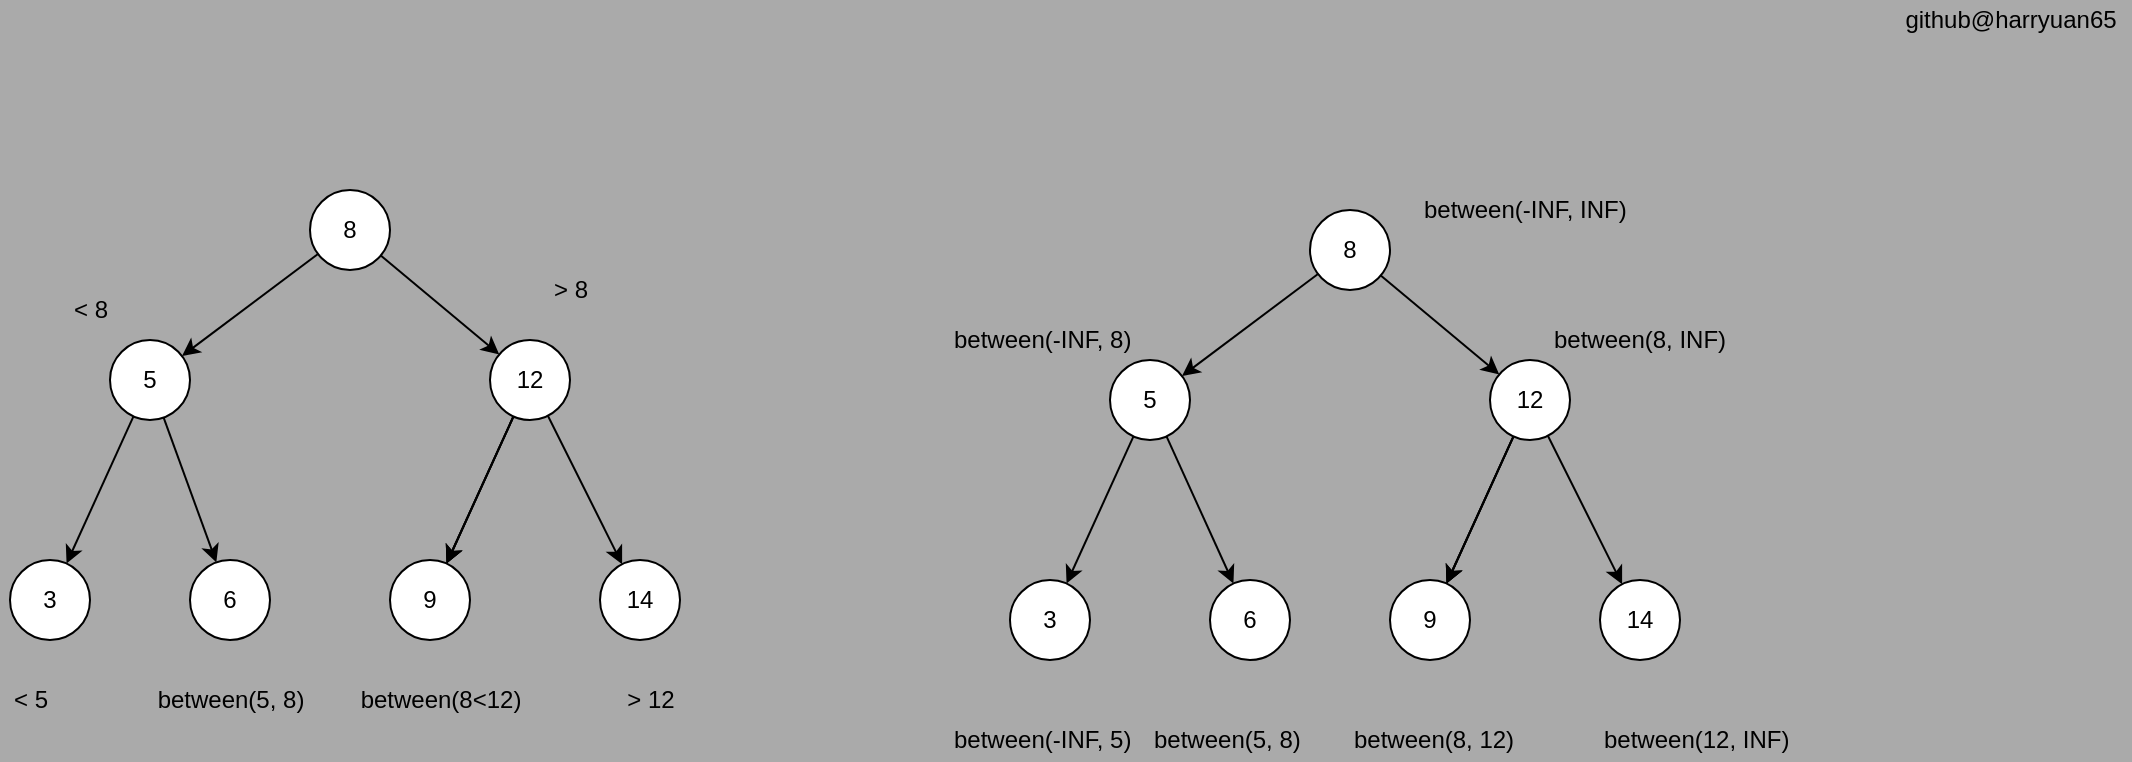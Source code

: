 <mxfile>
    <diagram id="hjsdSuonLF5NlVJBbi4d" name="Page-1">
        <mxGraphModel dx="797" dy="586" grid="1" gridSize="10" guides="1" tooltips="1" connect="1" arrows="1" fold="1" page="1" pageScale="1" pageWidth="827" pageHeight="1169" background="#aaa" math="0" shadow="0">
            <root>
                <mxCell id="0"/>
                <mxCell id="1" parent="0"/>
                <mxCell id="4" value="" style="edgeStyle=none;html=1;" parent="1" source="2" target="3" edge="1">
                    <mxGeometry relative="1" as="geometry"/>
                </mxCell>
                <mxCell id="6" value="" style="edgeStyle=none;html=1;" parent="1" source="2" target="5" edge="1">
                    <mxGeometry relative="1" as="geometry"/>
                </mxCell>
                <mxCell id="2" value="8" style="ellipse;whiteSpace=wrap;html=1;aspect=fixed;" parent="1" vertex="1">
                    <mxGeometry x="210" y="115" width="40" height="40" as="geometry"/>
                </mxCell>
                <mxCell id="17" value="" style="edgeStyle=none;html=1;" edge="1" parent="1" source="3" target="16">
                    <mxGeometry relative="1" as="geometry"/>
                </mxCell>
                <mxCell id="19" value="" style="edgeStyle=none;html=1;" edge="1" parent="1" source="3" target="18">
                    <mxGeometry relative="1" as="geometry"/>
                </mxCell>
                <mxCell id="3" value="5" style="ellipse;whiteSpace=wrap;html=1;aspect=fixed;" parent="1" vertex="1">
                    <mxGeometry x="110" y="190" width="40" height="40" as="geometry"/>
                </mxCell>
                <mxCell id="8" value="" style="edgeStyle=none;html=1;" parent="1" source="5" target="7" edge="1">
                    <mxGeometry relative="1" as="geometry"/>
                </mxCell>
                <mxCell id="9" value="" style="edgeStyle=none;html=1;" parent="1" source="5" target="7" edge="1">
                    <mxGeometry relative="1" as="geometry"/>
                </mxCell>
                <mxCell id="10" value="" style="edgeStyle=none;html=1;" parent="1" source="5" target="7" edge="1">
                    <mxGeometry relative="1" as="geometry"/>
                </mxCell>
                <mxCell id="12" value="" style="edgeStyle=none;html=1;" parent="1" source="5" target="11" edge="1">
                    <mxGeometry relative="1" as="geometry"/>
                </mxCell>
                <mxCell id="5" value="12" style="ellipse;whiteSpace=wrap;html=1;aspect=fixed;" parent="1" vertex="1">
                    <mxGeometry x="300" y="190" width="40" height="40" as="geometry"/>
                </mxCell>
                <mxCell id="7" value="9" style="ellipse;whiteSpace=wrap;html=1;aspect=fixed;" parent="1" vertex="1">
                    <mxGeometry x="250" y="300" width="40" height="40" as="geometry"/>
                </mxCell>
                <mxCell id="11" value="14" style="ellipse;whiteSpace=wrap;html=1;aspect=fixed;" parent="1" vertex="1">
                    <mxGeometry x="355" y="300" width="40" height="40" as="geometry"/>
                </mxCell>
                <mxCell id="16" value="3" style="ellipse;whiteSpace=wrap;html=1;aspect=fixed;" vertex="1" parent="1">
                    <mxGeometry x="60" y="300" width="40" height="40" as="geometry"/>
                </mxCell>
                <mxCell id="18" value="6" style="ellipse;whiteSpace=wrap;html=1;aspect=fixed;" vertex="1" parent="1">
                    <mxGeometry x="150" y="300" width="40" height="40" as="geometry"/>
                </mxCell>
                <mxCell id="20" value="&amp;lt; 5" style="text;html=1;align=center;verticalAlign=middle;resizable=0;points=[];autosize=1;strokeColor=none;fillColor=none;" vertex="1" parent="1">
                    <mxGeometry x="55" y="360" width="30" height="20" as="geometry"/>
                </mxCell>
                <mxCell id="21" value="between(5, 8)" style="text;html=1;align=center;verticalAlign=middle;resizable=0;points=[];autosize=1;strokeColor=none;fillColor=none;" vertex="1" parent="1">
                    <mxGeometry x="125" y="360" width="90" height="20" as="geometry"/>
                </mxCell>
                <mxCell id="22" value="between(8&amp;lt;12)" style="text;html=1;align=center;verticalAlign=middle;resizable=0;points=[];autosize=1;strokeColor=none;fillColor=none;" vertex="1" parent="1">
                    <mxGeometry x="225" y="360" width="100" height="20" as="geometry"/>
                </mxCell>
                <mxCell id="23" value="&amp;gt; 12" style="text;html=1;align=center;verticalAlign=middle;resizable=0;points=[];autosize=1;strokeColor=none;fillColor=none;" vertex="1" parent="1">
                    <mxGeometry x="360" y="360" width="40" height="20" as="geometry"/>
                </mxCell>
                <mxCell id="27" value="" style="edgeStyle=none;html=1;" edge="1" parent="1" source="29" target="32">
                    <mxGeometry relative="1" as="geometry"/>
                </mxCell>
                <mxCell id="28" value="" style="edgeStyle=none;html=1;" edge="1" parent="1" source="29" target="37">
                    <mxGeometry relative="1" as="geometry"/>
                </mxCell>
                <mxCell id="29" value="8" style="ellipse;whiteSpace=wrap;html=1;aspect=fixed;" vertex="1" parent="1">
                    <mxGeometry x="710" y="125" width="40" height="40" as="geometry"/>
                </mxCell>
                <mxCell id="30" value="" style="edgeStyle=none;html=1;" edge="1" parent="1" source="32" target="41">
                    <mxGeometry relative="1" as="geometry"/>
                </mxCell>
                <mxCell id="31" value="" style="edgeStyle=none;html=1;" edge="1" parent="1" source="32" target="42">
                    <mxGeometry relative="1" as="geometry"/>
                </mxCell>
                <mxCell id="32" value="5" style="ellipse;whiteSpace=wrap;html=1;aspect=fixed;" vertex="1" parent="1">
                    <mxGeometry x="610" y="200" width="40" height="40" as="geometry"/>
                </mxCell>
                <mxCell id="33" value="" style="edgeStyle=none;html=1;" edge="1" parent="1" source="37" target="38">
                    <mxGeometry relative="1" as="geometry"/>
                </mxCell>
                <mxCell id="34" value="" style="edgeStyle=none;html=1;" edge="1" parent="1" source="37" target="38">
                    <mxGeometry relative="1" as="geometry"/>
                </mxCell>
                <mxCell id="35" value="" style="edgeStyle=none;html=1;" edge="1" parent="1" source="37" target="38">
                    <mxGeometry relative="1" as="geometry"/>
                </mxCell>
                <mxCell id="36" value="" style="edgeStyle=none;html=1;" edge="1" parent="1" source="37" target="39">
                    <mxGeometry relative="1" as="geometry"/>
                </mxCell>
                <mxCell id="37" value="12" style="ellipse;whiteSpace=wrap;html=1;aspect=fixed;" vertex="1" parent="1">
                    <mxGeometry x="800" y="200" width="40" height="40" as="geometry"/>
                </mxCell>
                <mxCell id="38" value="9" style="ellipse;whiteSpace=wrap;html=1;aspect=fixed;" vertex="1" parent="1">
                    <mxGeometry x="750" y="310" width="40" height="40" as="geometry"/>
                </mxCell>
                <mxCell id="39" value="14" style="ellipse;whiteSpace=wrap;html=1;aspect=fixed;" vertex="1" parent="1">
                    <mxGeometry x="855" y="310" width="40" height="40" as="geometry"/>
                </mxCell>
                <mxCell id="40" value="between(-INF, INF)" style="text;html=1;align=left;verticalAlign=middle;resizable=0;points=[];autosize=1;strokeColor=none;fillColor=none;" vertex="1" parent="1">
                    <mxGeometry x="765" y="115" width="120" height="20" as="geometry"/>
                </mxCell>
                <mxCell id="41" value="3" style="ellipse;whiteSpace=wrap;html=1;aspect=fixed;" vertex="1" parent="1">
                    <mxGeometry x="560" y="310" width="40" height="40" as="geometry"/>
                </mxCell>
                <mxCell id="42" value="6" style="ellipse;whiteSpace=wrap;html=1;aspect=fixed;" vertex="1" parent="1">
                    <mxGeometry x="660" y="310" width="40" height="40" as="geometry"/>
                </mxCell>
                <mxCell id="47" value="between(-INF, 8)" style="text;html=1;align=left;verticalAlign=middle;resizable=0;points=[];autosize=1;strokeColor=none;fillColor=none;" vertex="1" parent="1">
                    <mxGeometry x="530" y="180" width="100" height="20" as="geometry"/>
                </mxCell>
                <mxCell id="48" value="between(8, INF)" style="text;html=1;align=left;verticalAlign=middle;resizable=0;points=[];autosize=1;strokeColor=none;fillColor=none;" vertex="1" parent="1">
                    <mxGeometry x="830" y="180" width="100" height="20" as="geometry"/>
                </mxCell>
                <mxCell id="49" value="&amp;lt; 8" style="text;html=1;align=center;verticalAlign=middle;resizable=0;points=[];autosize=1;strokeColor=none;fillColor=none;" vertex="1" parent="1">
                    <mxGeometry x="85" y="165" width="30" height="20" as="geometry"/>
                </mxCell>
                <mxCell id="50" value="&amp;gt; 8" style="text;html=1;align=center;verticalAlign=middle;resizable=0;points=[];autosize=1;strokeColor=none;fillColor=none;" vertex="1" parent="1">
                    <mxGeometry x="325" y="155" width="30" height="20" as="geometry"/>
                </mxCell>
                <mxCell id="51" value="between(12, INF)" style="text;html=1;align=left;verticalAlign=middle;resizable=0;points=[];autosize=1;strokeColor=none;fillColor=none;" vertex="1" parent="1">
                    <mxGeometry x="855" y="380" width="110" height="20" as="geometry"/>
                </mxCell>
                <mxCell id="52" value="between(8, 12)" style="text;html=1;align=left;verticalAlign=middle;resizable=0;points=[];autosize=1;strokeColor=none;fillColor=none;" vertex="1" parent="1">
                    <mxGeometry x="730" y="380" width="100" height="20" as="geometry"/>
                </mxCell>
                <mxCell id="53" value="between(5, 8)" style="text;html=1;align=left;verticalAlign=middle;resizable=0;points=[];autosize=1;strokeColor=none;fillColor=none;" vertex="1" parent="1">
                    <mxGeometry x="630" y="380" width="90" height="20" as="geometry"/>
                </mxCell>
                <mxCell id="54" value="between(-INF, 5)" style="text;html=1;align=left;verticalAlign=middle;resizable=0;points=[];autosize=1;strokeColor=none;fillColor=none;" vertex="1" parent="1">
                    <mxGeometry x="530" y="380" width="100" height="20" as="geometry"/>
                </mxCell>
                <mxCell id="59" value="github@harryuan65" style="text;html=1;align=center;verticalAlign=middle;resizable=0;points=[];autosize=1;strokeColor=none;fillColor=none;" vertex="1" parent="1">
                    <mxGeometry x="1000" y="20" width="120" height="20" as="geometry"/>
                </mxCell>
            </root>
        </mxGraphModel>
    </diagram>
</mxfile>